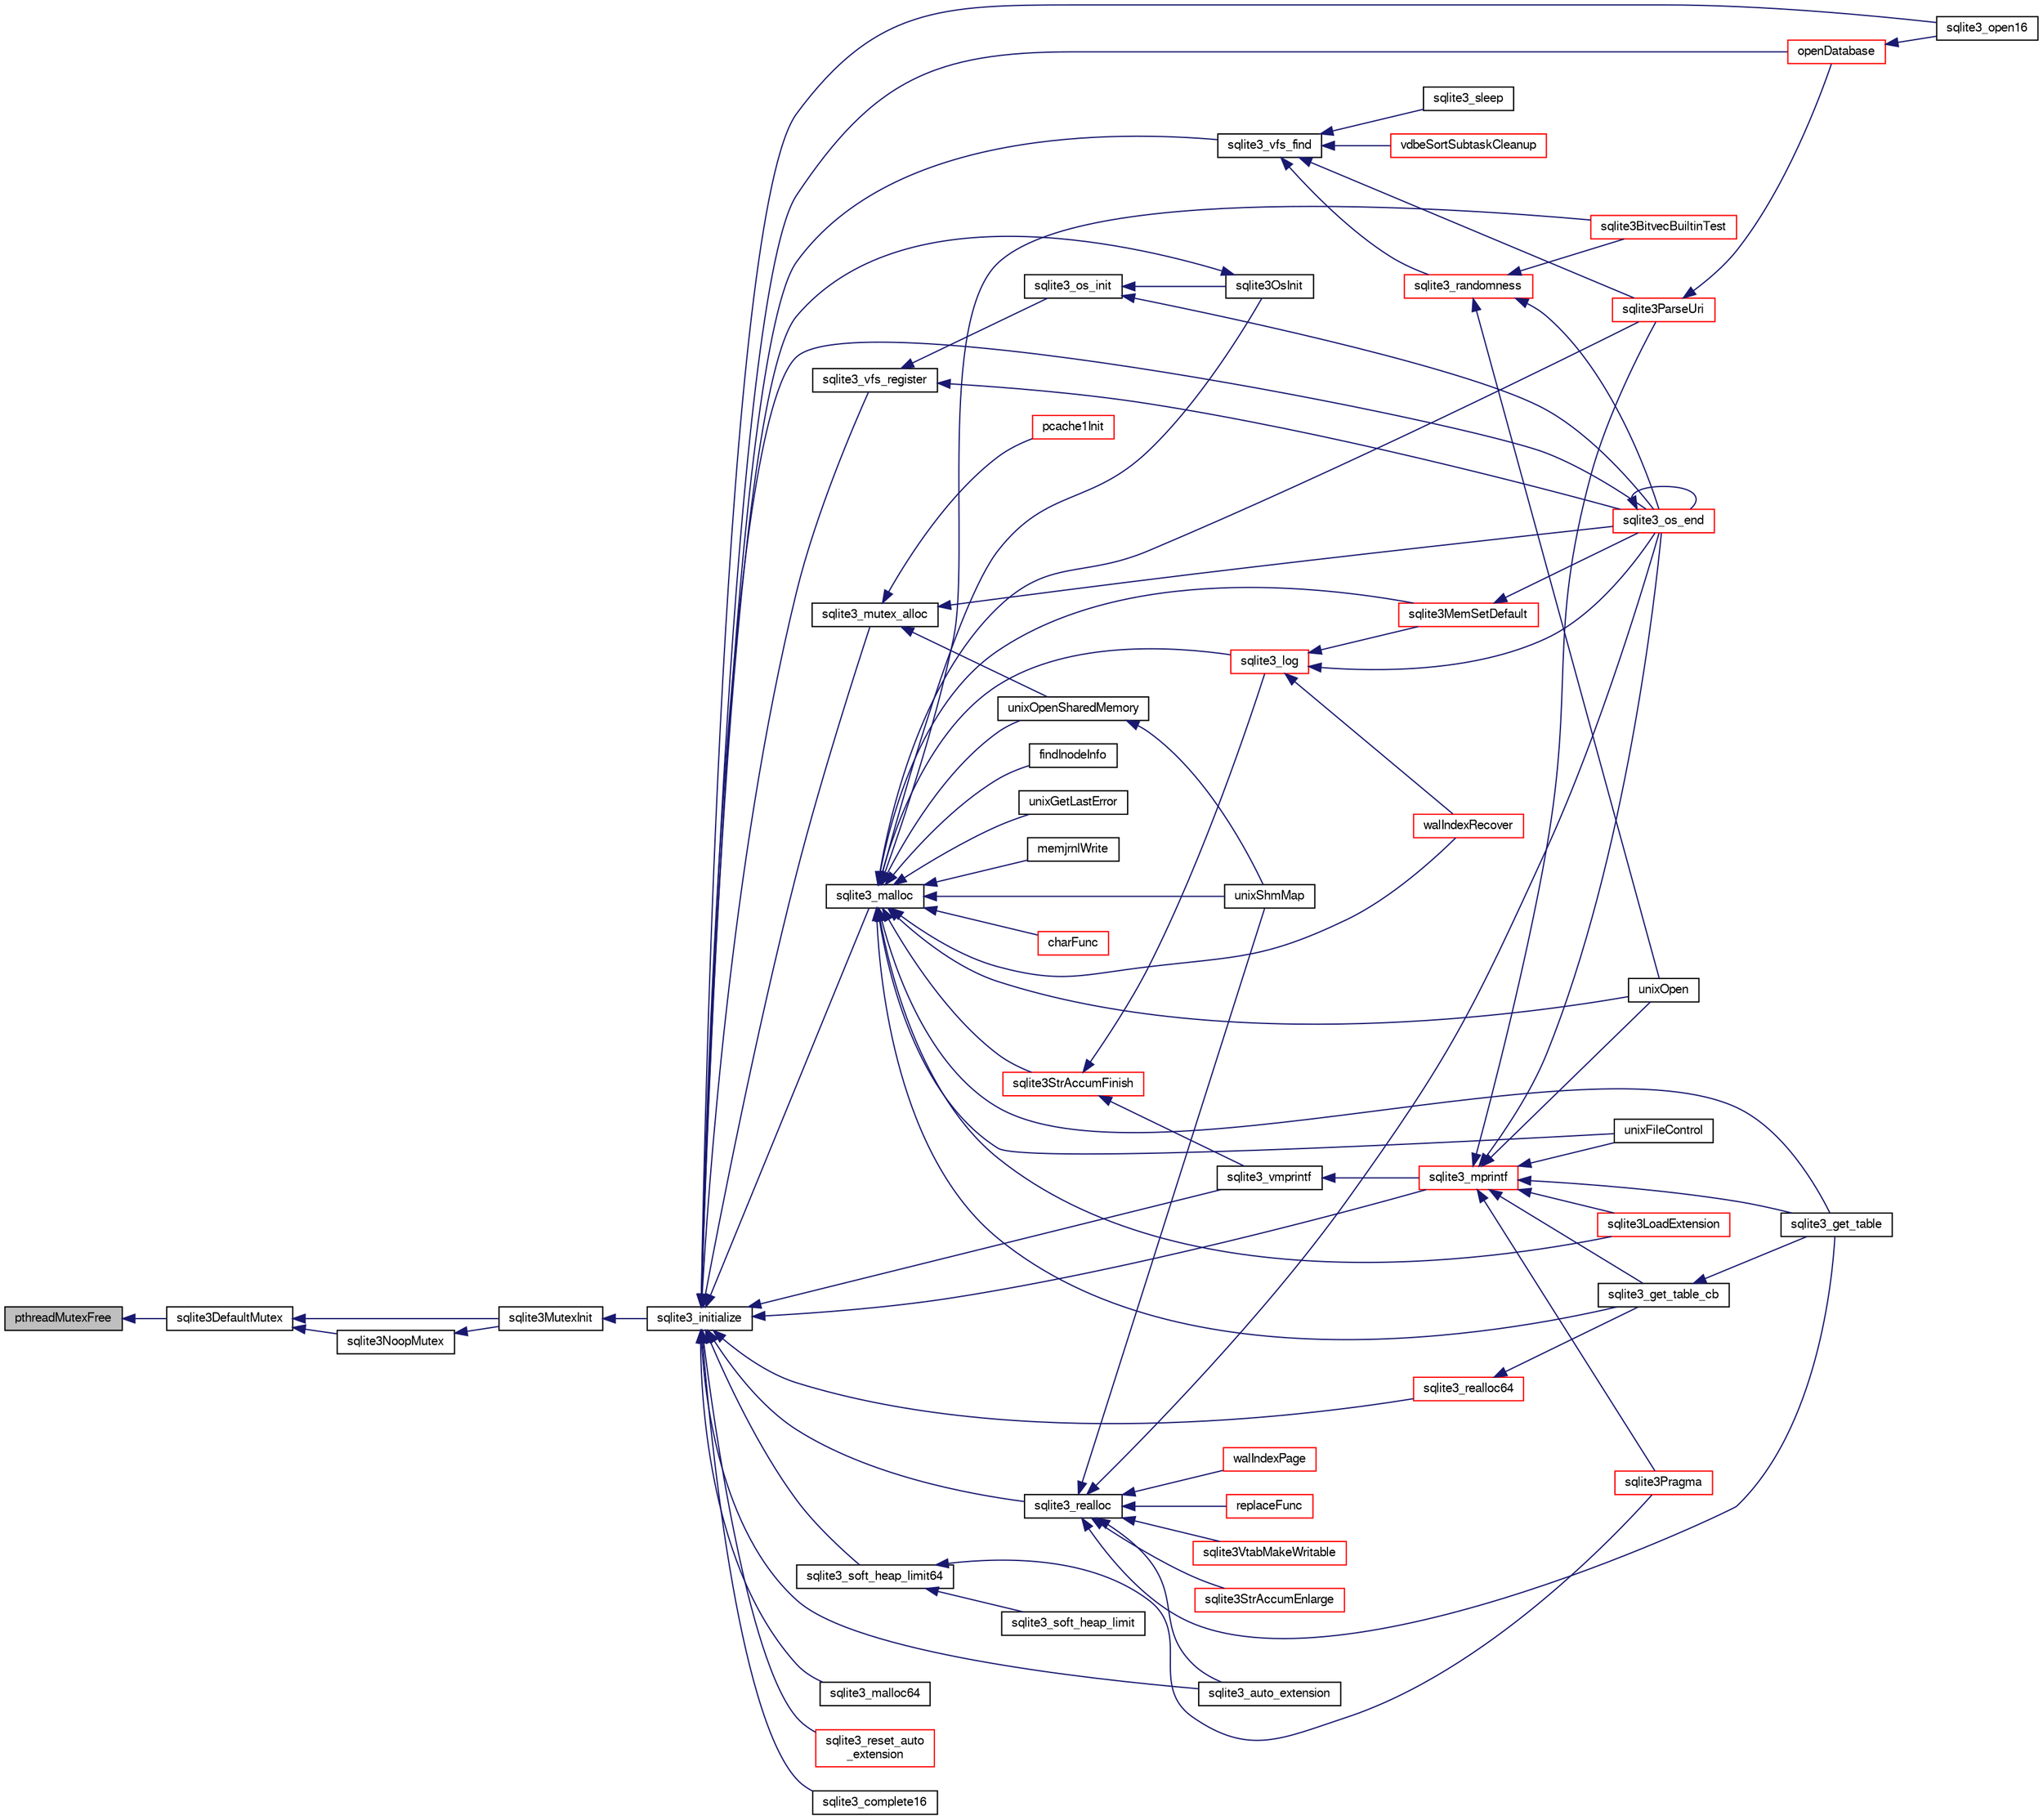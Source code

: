 digraph "pthreadMutexFree"
{
  edge [fontname="FreeSans",fontsize="10",labelfontname="FreeSans",labelfontsize="10"];
  node [fontname="FreeSans",fontsize="10",shape=record];
  rankdir="LR";
  Node243839 [label="pthreadMutexFree",height=0.2,width=0.4,color="black", fillcolor="grey75", style="filled", fontcolor="black"];
  Node243839 -> Node243840 [dir="back",color="midnightblue",fontsize="10",style="solid",fontname="FreeSans"];
  Node243840 [label="sqlite3DefaultMutex",height=0.2,width=0.4,color="black", fillcolor="white", style="filled",URL="$sqlite3_8c.html#ac895a71e325f9b2f9b862f737c17aca8"];
  Node243840 -> Node243841 [dir="back",color="midnightblue",fontsize="10",style="solid",fontname="FreeSans"];
  Node243841 [label="sqlite3MutexInit",height=0.2,width=0.4,color="black", fillcolor="white", style="filled",URL="$sqlite3_8c.html#a7906afcdd1cdb3d0007eb932398a1158"];
  Node243841 -> Node243842 [dir="back",color="midnightblue",fontsize="10",style="solid",fontname="FreeSans"];
  Node243842 [label="sqlite3_initialize",height=0.2,width=0.4,color="black", fillcolor="white", style="filled",URL="$sqlite3_8h.html#ab0c0ee2d5d4cf8b28e9572296a8861df"];
  Node243842 -> Node243843 [dir="back",color="midnightblue",fontsize="10",style="solid",fontname="FreeSans"];
  Node243843 [label="sqlite3_vfs_find",height=0.2,width=0.4,color="black", fillcolor="white", style="filled",URL="$sqlite3_8h.html#ac201a26de3dfa1d6deb8069eb8d95627"];
  Node243843 -> Node243844 [dir="back",color="midnightblue",fontsize="10",style="solid",fontname="FreeSans"];
  Node243844 [label="sqlite3_randomness",height=0.2,width=0.4,color="red", fillcolor="white", style="filled",URL="$sqlite3_8h.html#aa452ad88657d4606e137b09c4e9315c7"];
  Node243844 -> Node243848 [dir="back",color="midnightblue",fontsize="10",style="solid",fontname="FreeSans"];
  Node243848 [label="unixOpen",height=0.2,width=0.4,color="black", fillcolor="white", style="filled",URL="$sqlite3_8c.html#a8ed5efc47b6e14f7805cd1bb9b215775"];
  Node243844 -> Node243849 [dir="back",color="midnightblue",fontsize="10",style="solid",fontname="FreeSans"];
  Node243849 [label="sqlite3_os_end",height=0.2,width=0.4,color="red", fillcolor="white", style="filled",URL="$sqlite3_8h.html#a2288c95881ecca13d994e42b6a958906"];
  Node243849 -> Node243849 [dir="back",color="midnightblue",fontsize="10",style="solid",fontname="FreeSans"];
  Node243844 -> Node243851 [dir="back",color="midnightblue",fontsize="10",style="solid",fontname="FreeSans"];
  Node243851 [label="sqlite3BitvecBuiltinTest",height=0.2,width=0.4,color="red", fillcolor="white", style="filled",URL="$sqlite3_8c.html#a9b4e3e921ce1ede6f10a9106c034ff9b"];
  Node243843 -> Node244248 [dir="back",color="midnightblue",fontsize="10",style="solid",fontname="FreeSans"];
  Node244248 [label="vdbeSortSubtaskCleanup",height=0.2,width=0.4,color="red", fillcolor="white", style="filled",URL="$sqlite3_8c.html#abc8ce4c3ef58cc10f5b27642aab32b30"];
  Node243843 -> Node244251 [dir="back",color="midnightblue",fontsize="10",style="solid",fontname="FreeSans"];
  Node244251 [label="sqlite3ParseUri",height=0.2,width=0.4,color="red", fillcolor="white", style="filled",URL="$sqlite3_8c.html#aaa912f29a67460d8b2186c97056e8767"];
  Node244251 -> Node244093 [dir="back",color="midnightblue",fontsize="10",style="solid",fontname="FreeSans"];
  Node244093 [label="openDatabase",height=0.2,width=0.4,color="red", fillcolor="white", style="filled",URL="$sqlite3_8c.html#a6a9c3bc3a64234e863413f41db473758"];
  Node244093 -> Node244096 [dir="back",color="midnightblue",fontsize="10",style="solid",fontname="FreeSans"];
  Node244096 [label="sqlite3_open16",height=0.2,width=0.4,color="black", fillcolor="white", style="filled",URL="$sqlite3_8h.html#adbc401bb96713f32e553db32f6f3ca33"];
  Node243843 -> Node244252 [dir="back",color="midnightblue",fontsize="10",style="solid",fontname="FreeSans"];
  Node244252 [label="sqlite3_sleep",height=0.2,width=0.4,color="black", fillcolor="white", style="filled",URL="$sqlite3_8h.html#ad0c133ddbbecb6433f3c6ebef8966efa"];
  Node243842 -> Node244253 [dir="back",color="midnightblue",fontsize="10",style="solid",fontname="FreeSans"];
  Node244253 [label="sqlite3_vfs_register",height=0.2,width=0.4,color="black", fillcolor="white", style="filled",URL="$sqlite3_8h.html#a7184b289ccd4c4c7200589137d88c4ae"];
  Node244253 -> Node244254 [dir="back",color="midnightblue",fontsize="10",style="solid",fontname="FreeSans"];
  Node244254 [label="sqlite3_os_init",height=0.2,width=0.4,color="black", fillcolor="white", style="filled",URL="$sqlite3_8h.html#acebc2290d00a32d3afe2361f2979038b"];
  Node244254 -> Node244255 [dir="back",color="midnightblue",fontsize="10",style="solid",fontname="FreeSans"];
  Node244255 [label="sqlite3OsInit",height=0.2,width=0.4,color="black", fillcolor="white", style="filled",URL="$sqlite3_8c.html#afeaa886fe1ca086a30fd278b1d069762"];
  Node244255 -> Node243842 [dir="back",color="midnightblue",fontsize="10",style="solid",fontname="FreeSans"];
  Node244254 -> Node243849 [dir="back",color="midnightblue",fontsize="10",style="solid",fontname="FreeSans"];
  Node244253 -> Node243849 [dir="back",color="midnightblue",fontsize="10",style="solid",fontname="FreeSans"];
  Node243842 -> Node244256 [dir="back",color="midnightblue",fontsize="10",style="solid",fontname="FreeSans"];
  Node244256 [label="sqlite3_mutex_alloc",height=0.2,width=0.4,color="black", fillcolor="white", style="filled",URL="$sqlite3_8h.html#aa3f89418cd18e99596435c958b29b650"];
  Node244256 -> Node244257 [dir="back",color="midnightblue",fontsize="10",style="solid",fontname="FreeSans"];
  Node244257 [label="unixOpenSharedMemory",height=0.2,width=0.4,color="black", fillcolor="white", style="filled",URL="$sqlite3_8c.html#a30775afa2e08ca6ddc7853326afed7c7"];
  Node244257 -> Node244258 [dir="back",color="midnightblue",fontsize="10",style="solid",fontname="FreeSans"];
  Node244258 [label="unixShmMap",height=0.2,width=0.4,color="black", fillcolor="white", style="filled",URL="$sqlite3_8c.html#aeaa77f0ab08a4f4ee5f86e8c9727e974"];
  Node244256 -> Node243849 [dir="back",color="midnightblue",fontsize="10",style="solid",fontname="FreeSans"];
  Node244256 -> Node244259 [dir="back",color="midnightblue",fontsize="10",style="solid",fontname="FreeSans"];
  Node244259 [label="pcache1Init",height=0.2,width=0.4,color="red", fillcolor="white", style="filled",URL="$sqlite3_8c.html#a05e9c1daf3dd812db1d769b69b20e069"];
  Node243842 -> Node244329 [dir="back",color="midnightblue",fontsize="10",style="solid",fontname="FreeSans"];
  Node244329 [label="sqlite3_soft_heap_limit64",height=0.2,width=0.4,color="black", fillcolor="white", style="filled",URL="$sqlite3_8h.html#ab37b3a4d1652e3acb2c43d1252e6b852"];
  Node244329 -> Node244330 [dir="back",color="midnightblue",fontsize="10",style="solid",fontname="FreeSans"];
  Node244330 [label="sqlite3_soft_heap_limit",height=0.2,width=0.4,color="black", fillcolor="white", style="filled",URL="$sqlite3_8h.html#a18c3472581de3072201723e798524fdc"];
  Node244329 -> Node243936 [dir="back",color="midnightblue",fontsize="10",style="solid",fontname="FreeSans"];
  Node243936 [label="sqlite3Pragma",height=0.2,width=0.4,color="red", fillcolor="white", style="filled",URL="$sqlite3_8c.html#a111391370f58f8e6a6eca51fd34d62ed"];
  Node243842 -> Node244331 [dir="back",color="midnightblue",fontsize="10",style="solid",fontname="FreeSans"];
  Node244331 [label="sqlite3_malloc",height=0.2,width=0.4,color="black", fillcolor="white", style="filled",URL="$sqlite3_8h.html#a510e31845345737f17d86ce0b2328356"];
  Node244331 -> Node244255 [dir="back",color="midnightblue",fontsize="10",style="solid",fontname="FreeSans"];
  Node244331 -> Node244327 [dir="back",color="midnightblue",fontsize="10",style="solid",fontname="FreeSans"];
  Node244327 [label="sqlite3MemSetDefault",height=0.2,width=0.4,color="red", fillcolor="white", style="filled",URL="$sqlite3_8c.html#a162fbfd727e92c5f8f72625b5ff62549"];
  Node244327 -> Node243849 [dir="back",color="midnightblue",fontsize="10",style="solid",fontname="FreeSans"];
  Node244331 -> Node244332 [dir="back",color="midnightblue",fontsize="10",style="solid",fontname="FreeSans"];
  Node244332 [label="sqlite3StrAccumFinish",height=0.2,width=0.4,color="red", fillcolor="white", style="filled",URL="$sqlite3_8c.html#adb7f26b10ac1b847db6f000ef4c2e2ba"];
  Node244332 -> Node244406 [dir="back",color="midnightblue",fontsize="10",style="solid",fontname="FreeSans"];
  Node244406 [label="sqlite3_vmprintf",height=0.2,width=0.4,color="black", fillcolor="white", style="filled",URL="$sqlite3_8h.html#ac240de67ddf003828f16a6d9dd3fa3ca"];
  Node244406 -> Node244407 [dir="back",color="midnightblue",fontsize="10",style="solid",fontname="FreeSans"];
  Node244407 [label="sqlite3_mprintf",height=0.2,width=0.4,color="red", fillcolor="white", style="filled",URL="$sqlite3_8h.html#a9533933e57f7ccbb48c32041ce3a8862"];
  Node244407 -> Node243847 [dir="back",color="midnightblue",fontsize="10",style="solid",fontname="FreeSans"];
  Node243847 [label="unixFileControl",height=0.2,width=0.4,color="black", fillcolor="white", style="filled",URL="$sqlite3_8c.html#ad71f213fa385cc58f307cefd953c03ae"];
  Node244407 -> Node243848 [dir="back",color="midnightblue",fontsize="10",style="solid",fontname="FreeSans"];
  Node244407 -> Node243849 [dir="back",color="midnightblue",fontsize="10",style="solid",fontname="FreeSans"];
  Node244407 -> Node244410 [dir="back",color="midnightblue",fontsize="10",style="solid",fontname="FreeSans"];
  Node244410 [label="sqlite3LoadExtension",height=0.2,width=0.4,color="red", fillcolor="white", style="filled",URL="$sqlite3_8c.html#a3b46232455de4779a67c63b2c9004245"];
  Node244407 -> Node243936 [dir="back",color="midnightblue",fontsize="10",style="solid",fontname="FreeSans"];
  Node244407 -> Node244413 [dir="back",color="midnightblue",fontsize="10",style="solid",fontname="FreeSans"];
  Node244413 [label="sqlite3_get_table_cb",height=0.2,width=0.4,color="black", fillcolor="white", style="filled",URL="$sqlite3_8c.html#a1dbaba1b543953c0dade97357c5866b1"];
  Node244413 -> Node244052 [dir="back",color="midnightblue",fontsize="10",style="solid",fontname="FreeSans"];
  Node244052 [label="sqlite3_get_table",height=0.2,width=0.4,color="black", fillcolor="white", style="filled",URL="$sqlite3_8h.html#a5effeac4e12df57beaa35c5be1f61579"];
  Node244407 -> Node244052 [dir="back",color="midnightblue",fontsize="10",style="solid",fontname="FreeSans"];
  Node244407 -> Node244251 [dir="back",color="midnightblue",fontsize="10",style="solid",fontname="FreeSans"];
  Node244332 -> Node244517 [dir="back",color="midnightblue",fontsize="10",style="solid",fontname="FreeSans"];
  Node244517 [label="sqlite3_log",height=0.2,width=0.4,color="red", fillcolor="white", style="filled",URL="$sqlite3_8h.html#a298c9699bf9c143662c6b1fec4b2dc3b"];
  Node244517 -> Node244327 [dir="back",color="midnightblue",fontsize="10",style="solid",fontname="FreeSans"];
  Node244517 -> Node243849 [dir="back",color="midnightblue",fontsize="10",style="solid",fontname="FreeSans"];
  Node244517 -> Node244445 [dir="back",color="midnightblue",fontsize="10",style="solid",fontname="FreeSans"];
  Node244445 [label="walIndexRecover",height=0.2,width=0.4,color="red", fillcolor="white", style="filled",URL="$sqlite3_8c.html#ab4ee99f3710323acbeb6c495dd18d205"];
  Node244331 -> Node244517 [dir="back",color="midnightblue",fontsize="10",style="solid",fontname="FreeSans"];
  Node244331 -> Node244596 [dir="back",color="midnightblue",fontsize="10",style="solid",fontname="FreeSans"];
  Node244596 [label="findInodeInfo",height=0.2,width=0.4,color="black", fillcolor="white", style="filled",URL="$sqlite3_8c.html#ac92c39062e69a79c4a62dfd55242c782"];
  Node244331 -> Node243847 [dir="back",color="midnightblue",fontsize="10",style="solid",fontname="FreeSans"];
  Node244331 -> Node244257 [dir="back",color="midnightblue",fontsize="10",style="solid",fontname="FreeSans"];
  Node244331 -> Node244258 [dir="back",color="midnightblue",fontsize="10",style="solid",fontname="FreeSans"];
  Node244331 -> Node243848 [dir="back",color="midnightblue",fontsize="10",style="solid",fontname="FreeSans"];
  Node244331 -> Node244428 [dir="back",color="midnightblue",fontsize="10",style="solid",fontname="FreeSans"];
  Node244428 [label="unixGetLastError",height=0.2,width=0.4,color="black", fillcolor="white", style="filled",URL="$sqlite3_8c.html#aed1e42f49d74b419c3c85b559dd61240"];
  Node244331 -> Node243851 [dir="back",color="midnightblue",fontsize="10",style="solid",fontname="FreeSans"];
  Node244331 -> Node244445 [dir="back",color="midnightblue",fontsize="10",style="solid",fontname="FreeSans"];
  Node244331 -> Node244597 [dir="back",color="midnightblue",fontsize="10",style="solid",fontname="FreeSans"];
  Node244597 [label="memjrnlWrite",height=0.2,width=0.4,color="black", fillcolor="white", style="filled",URL="$sqlite3_8c.html#af8bd7d5d7eafce5542f8de300a120c47"];
  Node244331 -> Node244598 [dir="back",color="midnightblue",fontsize="10",style="solid",fontname="FreeSans"];
  Node244598 [label="charFunc",height=0.2,width=0.4,color="red", fillcolor="white", style="filled",URL="$sqlite3_8c.html#ab9b72ce47fcea3c3b92e816435a0fd91"];
  Node244331 -> Node244410 [dir="back",color="midnightblue",fontsize="10",style="solid",fontname="FreeSans"];
  Node244331 -> Node244413 [dir="back",color="midnightblue",fontsize="10",style="solid",fontname="FreeSans"];
  Node244331 -> Node244052 [dir="back",color="midnightblue",fontsize="10",style="solid",fontname="FreeSans"];
  Node244331 -> Node244251 [dir="back",color="midnightblue",fontsize="10",style="solid",fontname="FreeSans"];
  Node243842 -> Node244599 [dir="back",color="midnightblue",fontsize="10",style="solid",fontname="FreeSans"];
  Node244599 [label="sqlite3_malloc64",height=0.2,width=0.4,color="black", fillcolor="white", style="filled",URL="$sqlite3_8h.html#a12b7ee85e539ea28c130c5c75b96a82a"];
  Node243842 -> Node244600 [dir="back",color="midnightblue",fontsize="10",style="solid",fontname="FreeSans"];
  Node244600 [label="sqlite3_realloc",height=0.2,width=0.4,color="black", fillcolor="white", style="filled",URL="$sqlite3_8h.html#a627f0eeface58024ef47403d8cc76b35"];
  Node244600 -> Node244601 [dir="back",color="midnightblue",fontsize="10",style="solid",fontname="FreeSans"];
  Node244601 [label="sqlite3StrAccumEnlarge",height=0.2,width=0.4,color="red", fillcolor="white", style="filled",URL="$sqlite3_8c.html#a38976500a97c69d65086eeccca82dd96"];
  Node244600 -> Node244258 [dir="back",color="midnightblue",fontsize="10",style="solid",fontname="FreeSans"];
  Node244600 -> Node243849 [dir="back",color="midnightblue",fontsize="10",style="solid",fontname="FreeSans"];
  Node244600 -> Node244607 [dir="back",color="midnightblue",fontsize="10",style="solid",fontname="FreeSans"];
  Node244607 [label="walIndexPage",height=0.2,width=0.4,color="red", fillcolor="white", style="filled",URL="$sqlite3_8c.html#affd3251fd1aa1218170d421177256e24"];
  Node244600 -> Node244470 [dir="back",color="midnightblue",fontsize="10",style="solid",fontname="FreeSans"];
  Node244470 [label="replaceFunc",height=0.2,width=0.4,color="red", fillcolor="white", style="filled",URL="$sqlite3_8c.html#a752b98a7c55d204c397a4902b49b1ce4"];
  Node244600 -> Node244616 [dir="back",color="midnightblue",fontsize="10",style="solid",fontname="FreeSans"];
  Node244616 [label="sqlite3_auto_extension",height=0.2,width=0.4,color="black", fillcolor="white", style="filled",URL="$sqlite3_8h.html#a85a95b45e94f6bcd52aa39b6acdb36d7"];
  Node244600 -> Node244052 [dir="back",color="midnightblue",fontsize="10",style="solid",fontname="FreeSans"];
  Node244600 -> Node244617 [dir="back",color="midnightblue",fontsize="10",style="solid",fontname="FreeSans"];
  Node244617 [label="sqlite3VtabMakeWritable",height=0.2,width=0.4,color="red", fillcolor="white", style="filled",URL="$sqlite3_8c.html#a58c646608238d2619371c3e8b6bc0d86"];
  Node243842 -> Node244618 [dir="back",color="midnightblue",fontsize="10",style="solid",fontname="FreeSans"];
  Node244618 [label="sqlite3_realloc64",height=0.2,width=0.4,color="red", fillcolor="white", style="filled",URL="$sqlite3_8h.html#afe88c85e9f864a3fd92941cad197245d"];
  Node244618 -> Node244413 [dir="back",color="midnightblue",fontsize="10",style="solid",fontname="FreeSans"];
  Node243842 -> Node244406 [dir="back",color="midnightblue",fontsize="10",style="solid",fontname="FreeSans"];
  Node243842 -> Node244407 [dir="back",color="midnightblue",fontsize="10",style="solid",fontname="FreeSans"];
  Node243842 -> Node243849 [dir="back",color="midnightblue",fontsize="10",style="solid",fontname="FreeSans"];
  Node243842 -> Node244616 [dir="back",color="midnightblue",fontsize="10",style="solid",fontname="FreeSans"];
  Node243842 -> Node244718 [dir="back",color="midnightblue",fontsize="10",style="solid",fontname="FreeSans"];
  Node244718 [label="sqlite3_reset_auto\l_extension",height=0.2,width=0.4,color="red", fillcolor="white", style="filled",URL="$sqlite3_8h.html#ac33f4064ae6690cada7bdc89e8153ffc"];
  Node243842 -> Node244583 [dir="back",color="midnightblue",fontsize="10",style="solid",fontname="FreeSans"];
  Node244583 [label="sqlite3_complete16",height=0.2,width=0.4,color="black", fillcolor="white", style="filled",URL="$sqlite3_8h.html#a3260341c2ef82787acca48414a1d03a1"];
  Node243842 -> Node244093 [dir="back",color="midnightblue",fontsize="10",style="solid",fontname="FreeSans"];
  Node243842 -> Node244096 [dir="back",color="midnightblue",fontsize="10",style="solid",fontname="FreeSans"];
  Node243840 -> Node244719 [dir="back",color="midnightblue",fontsize="10",style="solid",fontname="FreeSans"];
  Node244719 [label="sqlite3NoopMutex",height=0.2,width=0.4,color="black", fillcolor="white", style="filled",URL="$sqlite3_8c.html#a09742cde9ef371d94f8201d2cdb543e4"];
  Node244719 -> Node243841 [dir="back",color="midnightblue",fontsize="10",style="solid",fontname="FreeSans"];
}
